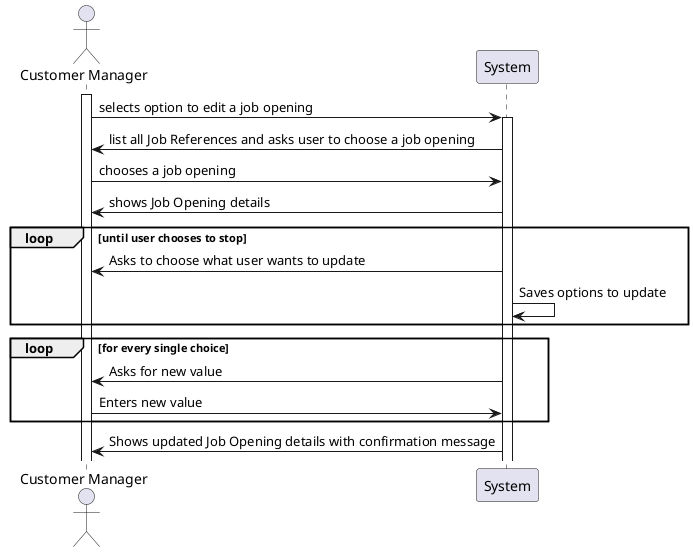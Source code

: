 @startuml

Actor "Customer Manager" as U
Participant "System" as S

activate U

U -> S: selects option to edit a job opening
activate S
S -> U : list all Job References and asks user to choose a job opening
U -> S : chooses a job opening
S -> U : shows Job Opening details
loop until user chooses to stop
S -> U : Asks to choose what user wants to update
S -> S: Saves options to update
end
loop for every single choice
S -> U : Asks for new value
U -> S : Enters new value
end
S -> U : Shows updated Job Opening details with confirmation message

@enduml